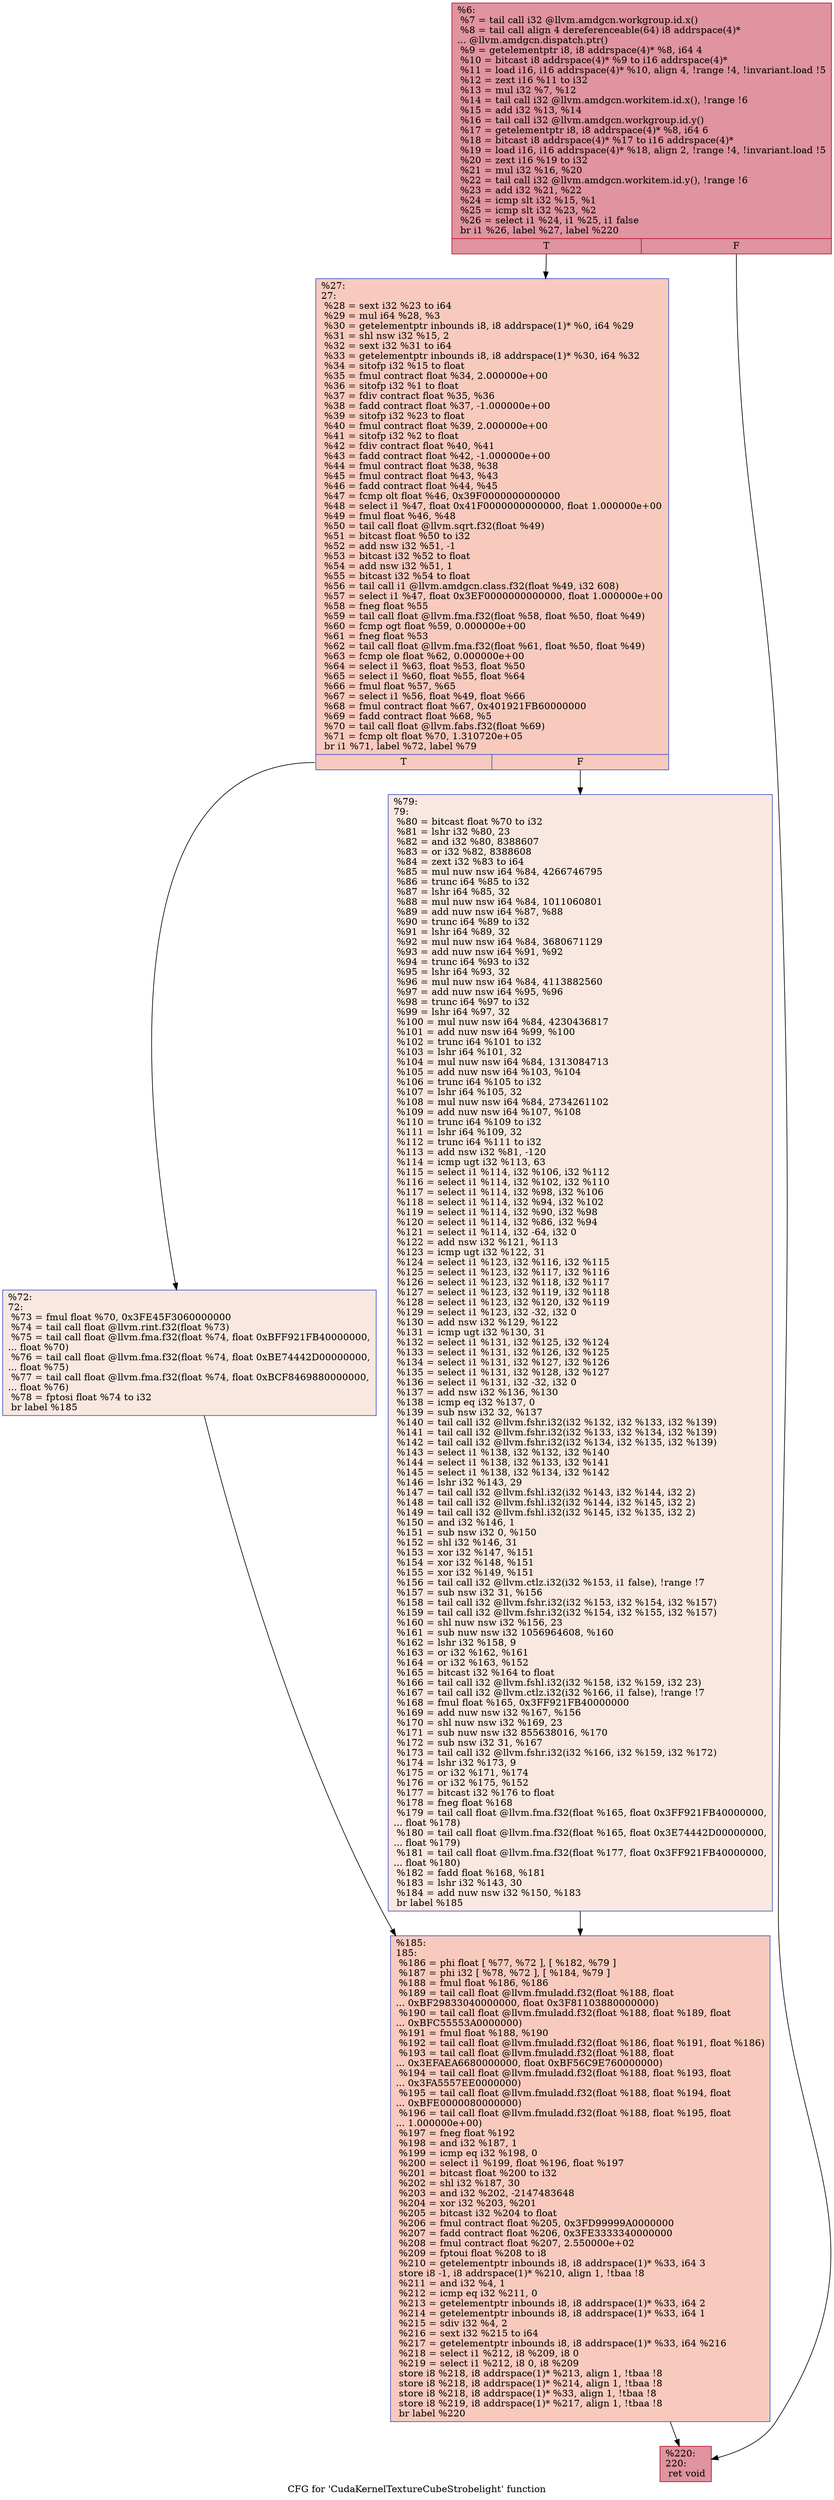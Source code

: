 digraph "CFG for 'CudaKernelTextureCubeStrobelight' function" {
	label="CFG for 'CudaKernelTextureCubeStrobelight' function";

	Node0x4e6c920 [shape=record,color="#b70d28ff", style=filled, fillcolor="#b70d2870",label="{%6:\l  %7 = tail call i32 @llvm.amdgcn.workgroup.id.x()\l  %8 = tail call align 4 dereferenceable(64) i8 addrspace(4)*\l... @llvm.amdgcn.dispatch.ptr()\l  %9 = getelementptr i8, i8 addrspace(4)* %8, i64 4\l  %10 = bitcast i8 addrspace(4)* %9 to i16 addrspace(4)*\l  %11 = load i16, i16 addrspace(4)* %10, align 4, !range !4, !invariant.load !5\l  %12 = zext i16 %11 to i32\l  %13 = mul i32 %7, %12\l  %14 = tail call i32 @llvm.amdgcn.workitem.id.x(), !range !6\l  %15 = add i32 %13, %14\l  %16 = tail call i32 @llvm.amdgcn.workgroup.id.y()\l  %17 = getelementptr i8, i8 addrspace(4)* %8, i64 6\l  %18 = bitcast i8 addrspace(4)* %17 to i16 addrspace(4)*\l  %19 = load i16, i16 addrspace(4)* %18, align 2, !range !4, !invariant.load !5\l  %20 = zext i16 %19 to i32\l  %21 = mul i32 %16, %20\l  %22 = tail call i32 @llvm.amdgcn.workitem.id.y(), !range !6\l  %23 = add i32 %21, %22\l  %24 = icmp slt i32 %15, %1\l  %25 = icmp slt i32 %23, %2\l  %26 = select i1 %24, i1 %25, i1 false\l  br i1 %26, label %27, label %220\l|{<s0>T|<s1>F}}"];
	Node0x4e6c920:s0 -> Node0x4e703a0;
	Node0x4e6c920:s1 -> Node0x4e70430;
	Node0x4e703a0 [shape=record,color="#3d50c3ff", style=filled, fillcolor="#ef886b70",label="{%27:\l27:                                               \l  %28 = sext i32 %23 to i64\l  %29 = mul i64 %28, %3\l  %30 = getelementptr inbounds i8, i8 addrspace(1)* %0, i64 %29\l  %31 = shl nsw i32 %15, 2\l  %32 = sext i32 %31 to i64\l  %33 = getelementptr inbounds i8, i8 addrspace(1)* %30, i64 %32\l  %34 = sitofp i32 %15 to float\l  %35 = fmul contract float %34, 2.000000e+00\l  %36 = sitofp i32 %1 to float\l  %37 = fdiv contract float %35, %36\l  %38 = fadd contract float %37, -1.000000e+00\l  %39 = sitofp i32 %23 to float\l  %40 = fmul contract float %39, 2.000000e+00\l  %41 = sitofp i32 %2 to float\l  %42 = fdiv contract float %40, %41\l  %43 = fadd contract float %42, -1.000000e+00\l  %44 = fmul contract float %38, %38\l  %45 = fmul contract float %43, %43\l  %46 = fadd contract float %44, %45\l  %47 = fcmp olt float %46, 0x39F0000000000000\l  %48 = select i1 %47, float 0x41F0000000000000, float 1.000000e+00\l  %49 = fmul float %46, %48\l  %50 = tail call float @llvm.sqrt.f32(float %49)\l  %51 = bitcast float %50 to i32\l  %52 = add nsw i32 %51, -1\l  %53 = bitcast i32 %52 to float\l  %54 = add nsw i32 %51, 1\l  %55 = bitcast i32 %54 to float\l  %56 = tail call i1 @llvm.amdgcn.class.f32(float %49, i32 608)\l  %57 = select i1 %47, float 0x3EF0000000000000, float 1.000000e+00\l  %58 = fneg float %55\l  %59 = tail call float @llvm.fma.f32(float %58, float %50, float %49)\l  %60 = fcmp ogt float %59, 0.000000e+00\l  %61 = fneg float %53\l  %62 = tail call float @llvm.fma.f32(float %61, float %50, float %49)\l  %63 = fcmp ole float %62, 0.000000e+00\l  %64 = select i1 %63, float %53, float %50\l  %65 = select i1 %60, float %55, float %64\l  %66 = fmul float %57, %65\l  %67 = select i1 %56, float %49, float %66\l  %68 = fmul contract float %67, 0x401921FB60000000\l  %69 = fadd contract float %68, %5\l  %70 = tail call float @llvm.fabs.f32(float %69)\l  %71 = fcmp olt float %70, 1.310720e+05\l  br i1 %71, label %72, label %79\l|{<s0>T|<s1>F}}"];
	Node0x4e703a0:s0 -> Node0x4e734e0;
	Node0x4e703a0:s1 -> Node0x4e73570;
	Node0x4e734e0 [shape=record,color="#3d50c3ff", style=filled, fillcolor="#f1ccb870",label="{%72:\l72:                                               \l  %73 = fmul float %70, 0x3FE45F3060000000\l  %74 = tail call float @llvm.rint.f32(float %73)\l  %75 = tail call float @llvm.fma.f32(float %74, float 0xBFF921FB40000000,\l... float %70)\l  %76 = tail call float @llvm.fma.f32(float %74, float 0xBE74442D00000000,\l... float %75)\l  %77 = tail call float @llvm.fma.f32(float %74, float 0xBCF8469880000000,\l... float %76)\l  %78 = fptosi float %74 to i32\l  br label %185\l}"];
	Node0x4e734e0 -> Node0x4e73e50;
	Node0x4e73570 [shape=record,color="#3d50c3ff", style=filled, fillcolor="#f1ccb870",label="{%79:\l79:                                               \l  %80 = bitcast float %70 to i32\l  %81 = lshr i32 %80, 23\l  %82 = and i32 %80, 8388607\l  %83 = or i32 %82, 8388608\l  %84 = zext i32 %83 to i64\l  %85 = mul nuw nsw i64 %84, 4266746795\l  %86 = trunc i64 %85 to i32\l  %87 = lshr i64 %85, 32\l  %88 = mul nuw nsw i64 %84, 1011060801\l  %89 = add nuw nsw i64 %87, %88\l  %90 = trunc i64 %89 to i32\l  %91 = lshr i64 %89, 32\l  %92 = mul nuw nsw i64 %84, 3680671129\l  %93 = add nuw nsw i64 %91, %92\l  %94 = trunc i64 %93 to i32\l  %95 = lshr i64 %93, 32\l  %96 = mul nuw nsw i64 %84, 4113882560\l  %97 = add nuw nsw i64 %95, %96\l  %98 = trunc i64 %97 to i32\l  %99 = lshr i64 %97, 32\l  %100 = mul nuw nsw i64 %84, 4230436817\l  %101 = add nuw nsw i64 %99, %100\l  %102 = trunc i64 %101 to i32\l  %103 = lshr i64 %101, 32\l  %104 = mul nuw nsw i64 %84, 1313084713\l  %105 = add nuw nsw i64 %103, %104\l  %106 = trunc i64 %105 to i32\l  %107 = lshr i64 %105, 32\l  %108 = mul nuw nsw i64 %84, 2734261102\l  %109 = add nuw nsw i64 %107, %108\l  %110 = trunc i64 %109 to i32\l  %111 = lshr i64 %109, 32\l  %112 = trunc i64 %111 to i32\l  %113 = add nsw i32 %81, -120\l  %114 = icmp ugt i32 %113, 63\l  %115 = select i1 %114, i32 %106, i32 %112\l  %116 = select i1 %114, i32 %102, i32 %110\l  %117 = select i1 %114, i32 %98, i32 %106\l  %118 = select i1 %114, i32 %94, i32 %102\l  %119 = select i1 %114, i32 %90, i32 %98\l  %120 = select i1 %114, i32 %86, i32 %94\l  %121 = select i1 %114, i32 -64, i32 0\l  %122 = add nsw i32 %121, %113\l  %123 = icmp ugt i32 %122, 31\l  %124 = select i1 %123, i32 %116, i32 %115\l  %125 = select i1 %123, i32 %117, i32 %116\l  %126 = select i1 %123, i32 %118, i32 %117\l  %127 = select i1 %123, i32 %119, i32 %118\l  %128 = select i1 %123, i32 %120, i32 %119\l  %129 = select i1 %123, i32 -32, i32 0\l  %130 = add nsw i32 %129, %122\l  %131 = icmp ugt i32 %130, 31\l  %132 = select i1 %131, i32 %125, i32 %124\l  %133 = select i1 %131, i32 %126, i32 %125\l  %134 = select i1 %131, i32 %127, i32 %126\l  %135 = select i1 %131, i32 %128, i32 %127\l  %136 = select i1 %131, i32 -32, i32 0\l  %137 = add nsw i32 %136, %130\l  %138 = icmp eq i32 %137, 0\l  %139 = sub nsw i32 32, %137\l  %140 = tail call i32 @llvm.fshr.i32(i32 %132, i32 %133, i32 %139)\l  %141 = tail call i32 @llvm.fshr.i32(i32 %133, i32 %134, i32 %139)\l  %142 = tail call i32 @llvm.fshr.i32(i32 %134, i32 %135, i32 %139)\l  %143 = select i1 %138, i32 %132, i32 %140\l  %144 = select i1 %138, i32 %133, i32 %141\l  %145 = select i1 %138, i32 %134, i32 %142\l  %146 = lshr i32 %143, 29\l  %147 = tail call i32 @llvm.fshl.i32(i32 %143, i32 %144, i32 2)\l  %148 = tail call i32 @llvm.fshl.i32(i32 %144, i32 %145, i32 2)\l  %149 = tail call i32 @llvm.fshl.i32(i32 %145, i32 %135, i32 2)\l  %150 = and i32 %146, 1\l  %151 = sub nsw i32 0, %150\l  %152 = shl i32 %146, 31\l  %153 = xor i32 %147, %151\l  %154 = xor i32 %148, %151\l  %155 = xor i32 %149, %151\l  %156 = tail call i32 @llvm.ctlz.i32(i32 %153, i1 false), !range !7\l  %157 = sub nsw i32 31, %156\l  %158 = tail call i32 @llvm.fshr.i32(i32 %153, i32 %154, i32 %157)\l  %159 = tail call i32 @llvm.fshr.i32(i32 %154, i32 %155, i32 %157)\l  %160 = shl nuw nsw i32 %156, 23\l  %161 = sub nuw nsw i32 1056964608, %160\l  %162 = lshr i32 %158, 9\l  %163 = or i32 %162, %161\l  %164 = or i32 %163, %152\l  %165 = bitcast i32 %164 to float\l  %166 = tail call i32 @llvm.fshl.i32(i32 %158, i32 %159, i32 23)\l  %167 = tail call i32 @llvm.ctlz.i32(i32 %166, i1 false), !range !7\l  %168 = fmul float %165, 0x3FF921FB40000000\l  %169 = add nuw nsw i32 %167, %156\l  %170 = shl nuw nsw i32 %169, 23\l  %171 = sub nuw nsw i32 855638016, %170\l  %172 = sub nsw i32 31, %167\l  %173 = tail call i32 @llvm.fshr.i32(i32 %166, i32 %159, i32 %172)\l  %174 = lshr i32 %173, 9\l  %175 = or i32 %171, %174\l  %176 = or i32 %175, %152\l  %177 = bitcast i32 %176 to float\l  %178 = fneg float %168\l  %179 = tail call float @llvm.fma.f32(float %165, float 0x3FF921FB40000000,\l... float %178)\l  %180 = tail call float @llvm.fma.f32(float %165, float 0x3E74442D00000000,\l... float %179)\l  %181 = tail call float @llvm.fma.f32(float %177, float 0x3FF921FB40000000,\l... float %180)\l  %182 = fadd float %168, %181\l  %183 = lshr i32 %143, 30\l  %184 = add nuw nsw i32 %150, %183\l  br label %185\l}"];
	Node0x4e73570 -> Node0x4e73e50;
	Node0x4e73e50 [shape=record,color="#3d50c3ff", style=filled, fillcolor="#ef886b70",label="{%185:\l185:                                              \l  %186 = phi float [ %77, %72 ], [ %182, %79 ]\l  %187 = phi i32 [ %78, %72 ], [ %184, %79 ]\l  %188 = fmul float %186, %186\l  %189 = tail call float @llvm.fmuladd.f32(float %188, float\l... 0xBF29833040000000, float 0x3F81103880000000)\l  %190 = tail call float @llvm.fmuladd.f32(float %188, float %189, float\l... 0xBFC55553A0000000)\l  %191 = fmul float %188, %190\l  %192 = tail call float @llvm.fmuladd.f32(float %186, float %191, float %186)\l  %193 = tail call float @llvm.fmuladd.f32(float %188, float\l... 0x3EFAEA6680000000, float 0xBF56C9E760000000)\l  %194 = tail call float @llvm.fmuladd.f32(float %188, float %193, float\l... 0x3FA5557EE0000000)\l  %195 = tail call float @llvm.fmuladd.f32(float %188, float %194, float\l... 0xBFE0000080000000)\l  %196 = tail call float @llvm.fmuladd.f32(float %188, float %195, float\l... 1.000000e+00)\l  %197 = fneg float %192\l  %198 = and i32 %187, 1\l  %199 = icmp eq i32 %198, 0\l  %200 = select i1 %199, float %196, float %197\l  %201 = bitcast float %200 to i32\l  %202 = shl i32 %187, 30\l  %203 = and i32 %202, -2147483648\l  %204 = xor i32 %203, %201\l  %205 = bitcast i32 %204 to float\l  %206 = fmul contract float %205, 0x3FD99999A0000000\l  %207 = fadd contract float %206, 0x3FE3333340000000\l  %208 = fmul contract float %207, 2.550000e+02\l  %209 = fptoui float %208 to i8\l  %210 = getelementptr inbounds i8, i8 addrspace(1)* %33, i64 3\l  store i8 -1, i8 addrspace(1)* %210, align 1, !tbaa !8\l  %211 = and i32 %4, 1\l  %212 = icmp eq i32 %211, 0\l  %213 = getelementptr inbounds i8, i8 addrspace(1)* %33, i64 2\l  %214 = getelementptr inbounds i8, i8 addrspace(1)* %33, i64 1\l  %215 = sdiv i32 %4, 2\l  %216 = sext i32 %215 to i64\l  %217 = getelementptr inbounds i8, i8 addrspace(1)* %33, i64 %216\l  %218 = select i1 %212, i8 %209, i8 0\l  %219 = select i1 %212, i8 0, i8 %209\l  store i8 %218, i8 addrspace(1)* %213, align 1, !tbaa !8\l  store i8 %218, i8 addrspace(1)* %214, align 1, !tbaa !8\l  store i8 %218, i8 addrspace(1)* %33, align 1, !tbaa !8\l  store i8 %219, i8 addrspace(1)* %217, align 1, !tbaa !8\l  br label %220\l}"];
	Node0x4e73e50 -> Node0x4e70430;
	Node0x4e70430 [shape=record,color="#b70d28ff", style=filled, fillcolor="#b70d2870",label="{%220:\l220:                                              \l  ret void\l}"];
}
